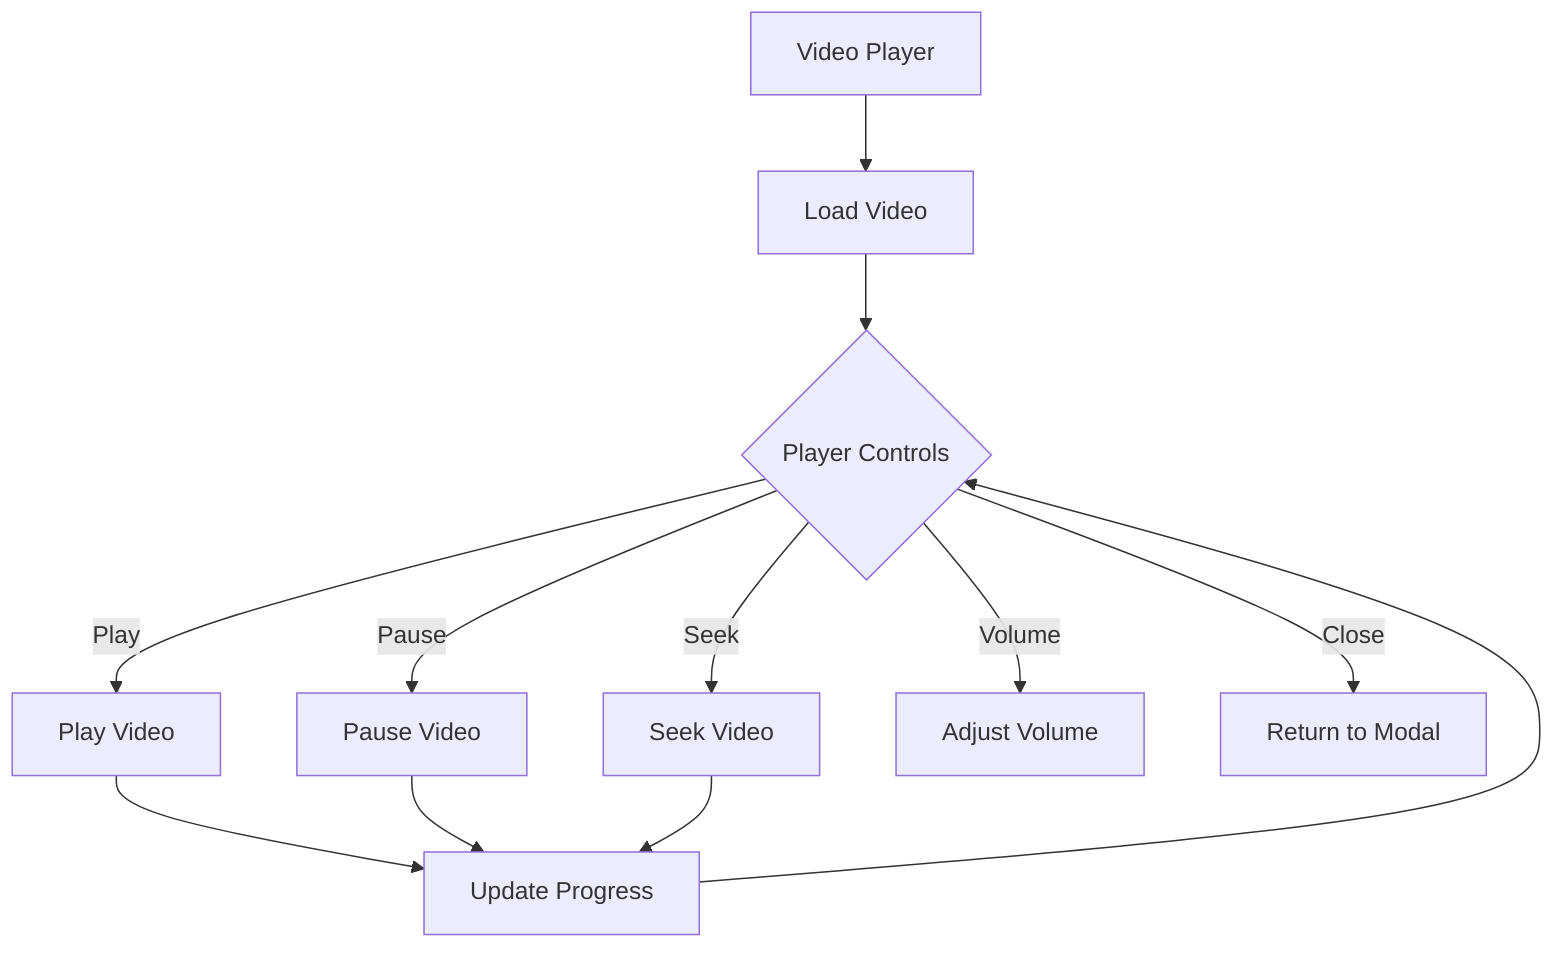flowchart TD
    VideoPlayer[Video Player] --> LoadVideo[Load Video]
    LoadVideo --> Controls{Player Controls}
    
    Controls -->|Play| PlayVideo[Play Video]
    Controls -->|Pause| PauseVideo[Pause Video]
    Controls -->|Seek| SeekVideo[Seek Video]
    Controls -->|Volume| AdjustVolume[Adjust Volume]
    Controls -->|Close| ReturnToModal[Return to Modal]
    
    PlayVideo --> UpdateProgress[Update Progress]
    PauseVideo --> UpdateProgress
    SeekVideo --> UpdateProgress
    
    UpdateProgress --> Controls